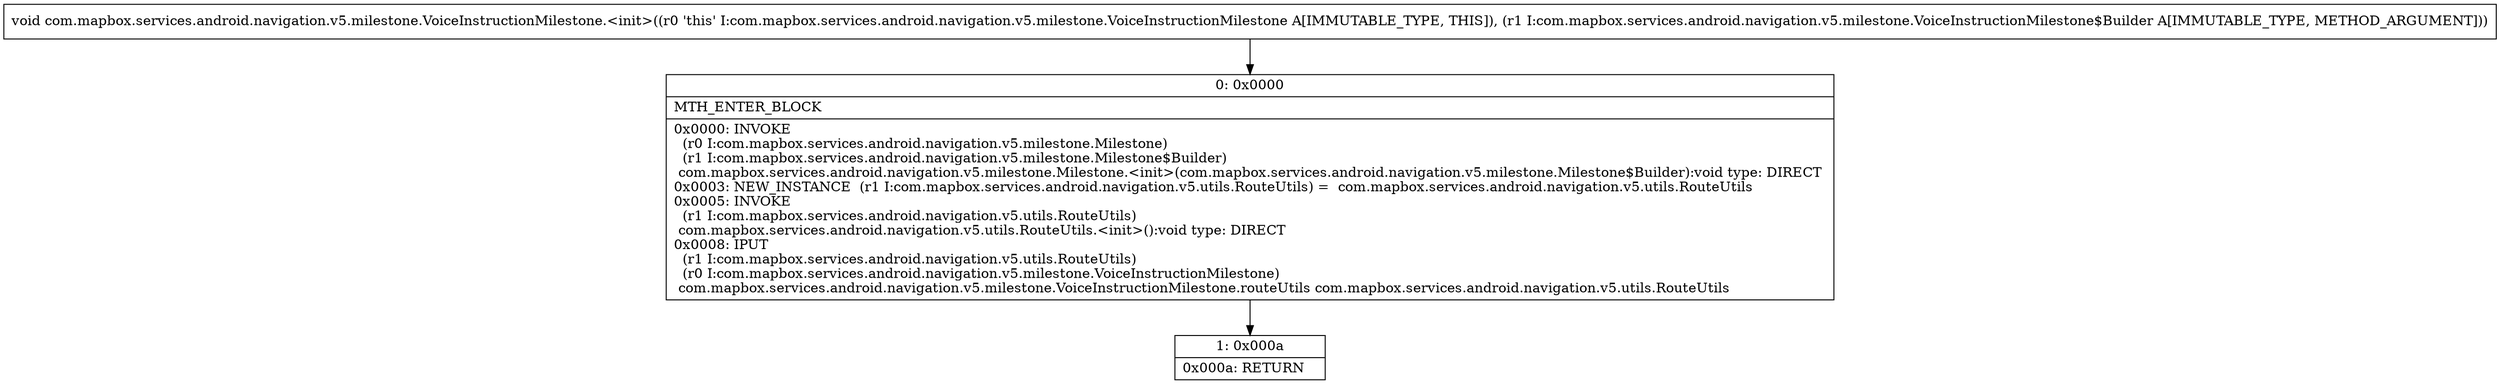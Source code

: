 digraph "CFG forcom.mapbox.services.android.navigation.v5.milestone.VoiceInstructionMilestone.\<init\>(Lcom\/mapbox\/services\/android\/navigation\/v5\/milestone\/VoiceInstructionMilestone$Builder;)V" {
Node_0 [shape=record,label="{0\:\ 0x0000|MTH_ENTER_BLOCK\l|0x0000: INVOKE  \l  (r0 I:com.mapbox.services.android.navigation.v5.milestone.Milestone)\l  (r1 I:com.mapbox.services.android.navigation.v5.milestone.Milestone$Builder)\l com.mapbox.services.android.navigation.v5.milestone.Milestone.\<init\>(com.mapbox.services.android.navigation.v5.milestone.Milestone$Builder):void type: DIRECT \l0x0003: NEW_INSTANCE  (r1 I:com.mapbox.services.android.navigation.v5.utils.RouteUtils) =  com.mapbox.services.android.navigation.v5.utils.RouteUtils \l0x0005: INVOKE  \l  (r1 I:com.mapbox.services.android.navigation.v5.utils.RouteUtils)\l com.mapbox.services.android.navigation.v5.utils.RouteUtils.\<init\>():void type: DIRECT \l0x0008: IPUT  \l  (r1 I:com.mapbox.services.android.navigation.v5.utils.RouteUtils)\l  (r0 I:com.mapbox.services.android.navigation.v5.milestone.VoiceInstructionMilestone)\l com.mapbox.services.android.navigation.v5.milestone.VoiceInstructionMilestone.routeUtils com.mapbox.services.android.navigation.v5.utils.RouteUtils \l}"];
Node_1 [shape=record,label="{1\:\ 0x000a|0x000a: RETURN   \l}"];
MethodNode[shape=record,label="{void com.mapbox.services.android.navigation.v5.milestone.VoiceInstructionMilestone.\<init\>((r0 'this' I:com.mapbox.services.android.navigation.v5.milestone.VoiceInstructionMilestone A[IMMUTABLE_TYPE, THIS]), (r1 I:com.mapbox.services.android.navigation.v5.milestone.VoiceInstructionMilestone$Builder A[IMMUTABLE_TYPE, METHOD_ARGUMENT])) }"];
MethodNode -> Node_0;
Node_0 -> Node_1;
}

